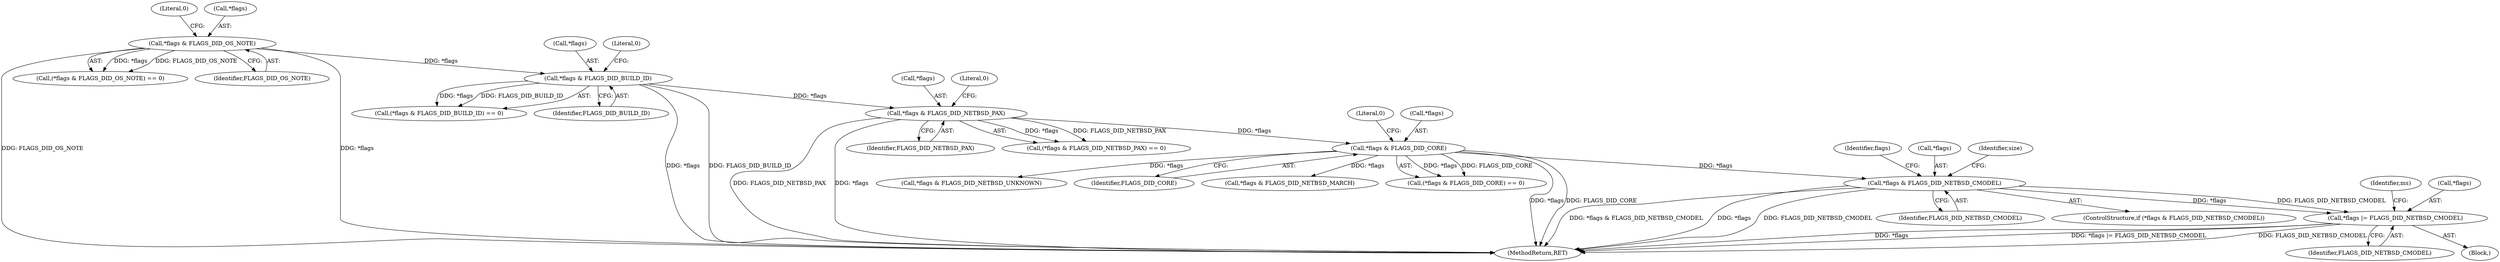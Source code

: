 digraph "0_file_65437cee25199dbd385fb35901bc0011e164276c@pointer" {
"1000398" [label="(Call,*flags |= FLAGS_DID_NETBSD_CMODEL)"];
"1000392" [label="(Call,*flags & FLAGS_DID_NETBSD_CMODEL)"];
"1000309" [label="(Call,*flags & FLAGS_DID_CORE)"];
"1000288" [label="(Call,*flags & FLAGS_DID_NETBSD_PAX)"];
"1000267" [label="(Call,*flags & FLAGS_DID_BUILD_ID)"];
"1000246" [label="(Call,*flags & FLAGS_DID_OS_NOTE)"];
"1000312" [label="(Identifier,FLAGS_DID_CORE)"];
"1000361" [label="(Call,*flags & FLAGS_DID_NETBSD_MARCH)"];
"1000288" [label="(Call,*flags & FLAGS_DID_NETBSD_PAX)"];
"1000250" [label="(Literal,0)"];
"1000308" [label="(Call,(*flags & FLAGS_DID_CORE) == 0)"];
"1000289" [label="(Call,*flags)"];
"1000291" [label="(Identifier,FLAGS_DID_NETBSD_PAX)"];
"1000268" [label="(Call,*flags)"];
"1000287" [label="(Call,(*flags & FLAGS_DID_NETBSD_PAX) == 0)"];
"1000401" [label="(Identifier,FLAGS_DID_NETBSD_CMODEL)"];
"1000400" [label="(Identifier,flags)"];
"1000355" [label="(Block,)"];
"1000448" [label="(MethodReturn,RET)"];
"1000392" [label="(Call,*flags & FLAGS_DID_NETBSD_CMODEL)"];
"1000393" [label="(Call,*flags)"];
"1000292" [label="(Literal,0)"];
"1000266" [label="(Call,(*flags & FLAGS_DID_BUILD_ID) == 0)"];
"1000270" [label="(Identifier,FLAGS_DID_BUILD_ID)"];
"1000395" [label="(Identifier,FLAGS_DID_NETBSD_CMODEL)"];
"1000313" [label="(Literal,0)"];
"1000245" [label="(Call,(*flags & FLAGS_DID_OS_NOTE) == 0)"];
"1000391" [label="(ControlStructure,if (*flags & FLAGS_DID_NETBSD_CMODEL))"];
"1000310" [label="(Call,*flags)"];
"1000249" [label="(Identifier,FLAGS_DID_OS_NOTE)"];
"1000397" [label="(Identifier,size)"];
"1000247" [label="(Call,*flags)"];
"1000267" [label="(Call,*flags & FLAGS_DID_BUILD_ID)"];
"1000398" [label="(Call,*flags |= FLAGS_DID_NETBSD_CMODEL)"];
"1000271" [label="(Literal,0)"];
"1000405" [label="(Identifier,ms)"];
"1000246" [label="(Call,*flags & FLAGS_DID_OS_NOTE)"];
"1000423" [label="(Call,*flags & FLAGS_DID_NETBSD_UNKNOWN)"];
"1000309" [label="(Call,*flags & FLAGS_DID_CORE)"];
"1000399" [label="(Call,*flags)"];
"1000398" -> "1000355"  [label="AST: "];
"1000398" -> "1000401"  [label="CFG: "];
"1000399" -> "1000398"  [label="AST: "];
"1000401" -> "1000398"  [label="AST: "];
"1000405" -> "1000398"  [label="CFG: "];
"1000398" -> "1000448"  [label="DDG: *flags |= FLAGS_DID_NETBSD_CMODEL"];
"1000398" -> "1000448"  [label="DDG: FLAGS_DID_NETBSD_CMODEL"];
"1000398" -> "1000448"  [label="DDG: *flags"];
"1000392" -> "1000398"  [label="DDG: *flags"];
"1000392" -> "1000398"  [label="DDG: FLAGS_DID_NETBSD_CMODEL"];
"1000392" -> "1000391"  [label="AST: "];
"1000392" -> "1000395"  [label="CFG: "];
"1000393" -> "1000392"  [label="AST: "];
"1000395" -> "1000392"  [label="AST: "];
"1000397" -> "1000392"  [label="CFG: "];
"1000400" -> "1000392"  [label="CFG: "];
"1000392" -> "1000448"  [label="DDG: *flags & FLAGS_DID_NETBSD_CMODEL"];
"1000392" -> "1000448"  [label="DDG: *flags"];
"1000392" -> "1000448"  [label="DDG: FLAGS_DID_NETBSD_CMODEL"];
"1000309" -> "1000392"  [label="DDG: *flags"];
"1000309" -> "1000308"  [label="AST: "];
"1000309" -> "1000312"  [label="CFG: "];
"1000310" -> "1000309"  [label="AST: "];
"1000312" -> "1000309"  [label="AST: "];
"1000313" -> "1000309"  [label="CFG: "];
"1000309" -> "1000448"  [label="DDG: *flags"];
"1000309" -> "1000448"  [label="DDG: FLAGS_DID_CORE"];
"1000309" -> "1000308"  [label="DDG: *flags"];
"1000309" -> "1000308"  [label="DDG: FLAGS_DID_CORE"];
"1000288" -> "1000309"  [label="DDG: *flags"];
"1000309" -> "1000361"  [label="DDG: *flags"];
"1000309" -> "1000423"  [label="DDG: *flags"];
"1000288" -> "1000287"  [label="AST: "];
"1000288" -> "1000291"  [label="CFG: "];
"1000289" -> "1000288"  [label="AST: "];
"1000291" -> "1000288"  [label="AST: "];
"1000292" -> "1000288"  [label="CFG: "];
"1000288" -> "1000448"  [label="DDG: FLAGS_DID_NETBSD_PAX"];
"1000288" -> "1000448"  [label="DDG: *flags"];
"1000288" -> "1000287"  [label="DDG: *flags"];
"1000288" -> "1000287"  [label="DDG: FLAGS_DID_NETBSD_PAX"];
"1000267" -> "1000288"  [label="DDG: *flags"];
"1000267" -> "1000266"  [label="AST: "];
"1000267" -> "1000270"  [label="CFG: "];
"1000268" -> "1000267"  [label="AST: "];
"1000270" -> "1000267"  [label="AST: "];
"1000271" -> "1000267"  [label="CFG: "];
"1000267" -> "1000448"  [label="DDG: *flags"];
"1000267" -> "1000448"  [label="DDG: FLAGS_DID_BUILD_ID"];
"1000267" -> "1000266"  [label="DDG: *flags"];
"1000267" -> "1000266"  [label="DDG: FLAGS_DID_BUILD_ID"];
"1000246" -> "1000267"  [label="DDG: *flags"];
"1000246" -> "1000245"  [label="AST: "];
"1000246" -> "1000249"  [label="CFG: "];
"1000247" -> "1000246"  [label="AST: "];
"1000249" -> "1000246"  [label="AST: "];
"1000250" -> "1000246"  [label="CFG: "];
"1000246" -> "1000448"  [label="DDG: *flags"];
"1000246" -> "1000448"  [label="DDG: FLAGS_DID_OS_NOTE"];
"1000246" -> "1000245"  [label="DDG: *flags"];
"1000246" -> "1000245"  [label="DDG: FLAGS_DID_OS_NOTE"];
}

